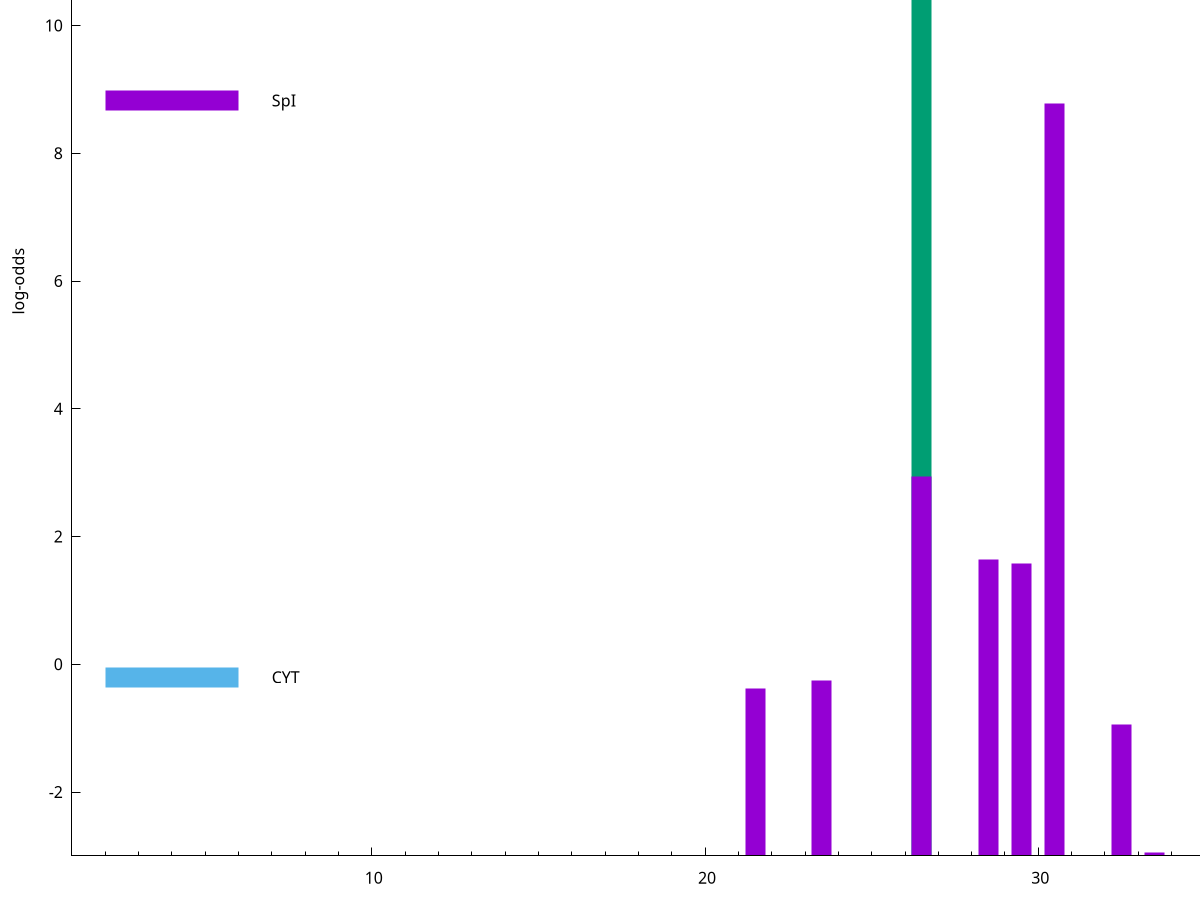 set title "LipoP predictions for SRR5666403.gff"
set size 2., 1.4
set xrange [1:70] 
set mxtics 10
set yrange [-3:15]
set y2range [0:18]
set ylabel "log-odds"
set term postscript eps color solid "Helvetica" 30
set output "SRR5666403.gff9.eps"
set arrow from 2,11.2194 to 6,11.2194 nohead lt 2 lw 20
set label "SpII" at 7,11.2194
set arrow from 2,8.82709 to 6,8.82709 nohead lt 1 lw 20
set label "SpI" at 7,8.82709
set arrow from 2,-0.200913 to 6,-0.200913 nohead lt 3 lw 20
set label "CYT" at 7,-0.200913
set arrow from 2,11.2194 to 6,11.2194 nohead lt 2 lw 20
set label "SpII" at 7,11.2194
# NOTE: The scores below are the log-odds scores with the threshold
# NOTE: subtracted (a hack to make gnuplot make the histogram all
# NOTE: look nice).
plot "-" axes x1y2 title "" with impulses lt 2 lw 20, "-" axes x1y2 title "" with impulses lt 1 lw 20
26.500000 14.219400
e
30.500000 11.774470
26.500000 5.938350
28.500000 4.644760
29.500000 4.580260
23.500000 2.750790
21.500000 2.628997
32.500000 2.050941
33.500000 0.054900
e
exit
